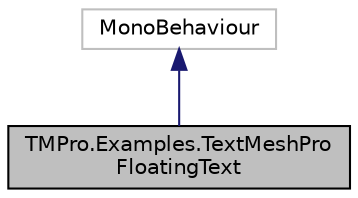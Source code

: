 digraph "TMPro.Examples.TextMeshProFloatingText"
{
  edge [fontname="Helvetica",fontsize="10",labelfontname="Helvetica",labelfontsize="10"];
  node [fontname="Helvetica",fontsize="10",shape=record];
  Node2 [label="TMPro.Examples.TextMeshPro\lFloatingText",height=0.2,width=0.4,color="black", fillcolor="grey75", style="filled", fontcolor="black"];
  Node3 -> Node2 [dir="back",color="midnightblue",fontsize="10",style="solid"];
  Node3 [label="MonoBehaviour",height=0.2,width=0.4,color="grey75", fillcolor="white", style="filled"];
}
